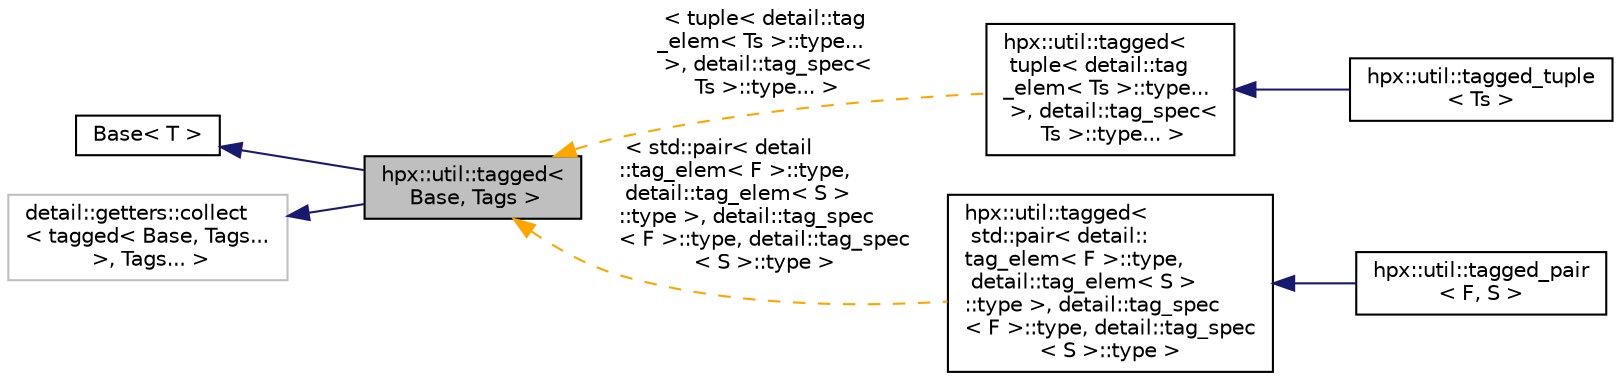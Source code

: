 digraph "hpx::util::tagged&lt; Base, Tags &gt;"
{
  edge [fontname="Helvetica",fontsize="10",labelfontname="Helvetica",labelfontsize="10"];
  node [fontname="Helvetica",fontsize="10",shape=record];
  rankdir="LR";
  Node0 [label="hpx::util::tagged\<\l Base, Tags \>",height=0.2,width=0.4,color="black", fillcolor="grey75", style="filled", fontcolor="black"];
  Node1 -> Node0 [dir="back",color="midnightblue",fontsize="10",style="solid",fontname="Helvetica"];
  Node1 [label="Base\< T \>",height=0.2,width=0.4,color="black", fillcolor="white", style="filled",URL="$d0/d05/struct_base.html"];
  Node2 -> Node0 [dir="back",color="midnightblue",fontsize="10",style="solid",fontname="Helvetica"];
  Node2 [label="detail::getters::collect\l\< tagged\< Base, Tags...\l \>, Tags... \>",height=0.2,width=0.4,color="grey75", fillcolor="white", style="filled"];
  Node0 -> Node3 [dir="back",color="orange",fontsize="10",style="dashed",label=" \< tuple\< detail::tag\l_elem\< Ts \>::type...\l \>, detail::tag_spec\<\l Ts \>::type... \>" ,fontname="Helvetica"];
  Node3 [label="hpx::util::tagged\<\l tuple\< detail::tag\l_elem\< Ts \>::type...\l \>, detail::tag_spec\<\l Ts \>::type... \>",height=0.2,width=0.4,color="black", fillcolor="white", style="filled",URL="$dd/d48/structhpx_1_1util_1_1tagged.html"];
  Node3 -> Node4 [dir="back",color="midnightblue",fontsize="10",style="solid",fontname="Helvetica"];
  Node4 [label="hpx::util::tagged_tuple\l\< Ts \>",height=0.2,width=0.4,color="black", fillcolor="white", style="filled",URL="$de/dbf/structhpx_1_1util_1_1tagged__tuple.html"];
  Node0 -> Node5 [dir="back",color="orange",fontsize="10",style="dashed",label=" \< std::pair\< detail\l::tag_elem\< F \>::type,\l detail::tag_elem\< S \>\l::type \>, detail::tag_spec\l\< F \>::type, detail::tag_spec\l\< S \>::type \>" ,fontname="Helvetica"];
  Node5 [label="hpx::util::tagged\<\l std::pair\< detail::\ltag_elem\< F \>::type,\l detail::tag_elem\< S \>\l::type \>, detail::tag_spec\l\< F \>::type, detail::tag_spec\l\< S \>::type \>",height=0.2,width=0.4,color="black", fillcolor="white", style="filled",URL="$dd/d48/structhpx_1_1util_1_1tagged.html"];
  Node5 -> Node6 [dir="back",color="midnightblue",fontsize="10",style="solid",fontname="Helvetica"];
  Node6 [label="hpx::util::tagged_pair\l\< F, S \>",height=0.2,width=0.4,color="black", fillcolor="white", style="filled",URL="$d0/d1f/structhpx_1_1util_1_1tagged__pair.html"];
}
